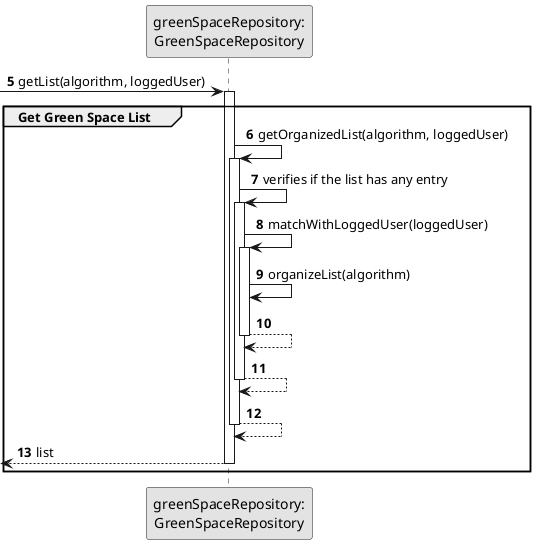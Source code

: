 @startuml
skinparam monochrome true
skinparam packageStyle rectangle
skinparam shadowing false

autonumber

'hide footbox

participant "greenSpaceRepository:\nGreenSpaceRepository" as GreenSpaceRepo

autonumber 5



 -> GreenSpaceRepo: getList(algorithm, loggedUser)

    group Get Green Space List


activate GreenSpaceRepo
GreenSpaceRepo -> GreenSpaceRepo : getOrganizedList(algorithm, loggedUser)
activate GreenSpaceRepo
GreenSpaceRepo -> GreenSpaceRepo : verifies if the list has any entry
activate GreenSpaceRepo
GreenSpaceRepo -> GreenSpaceRepo : matchWithLoggedUser(loggedUser)
activate GreenSpaceRepo
GreenSpaceRepo -> GreenSpaceRepo : organizeList(algorithm)
GreenSpaceRepo --> GreenSpaceRepo
deactivate GreenSpaceRepo
GreenSpaceRepo --> GreenSpaceRepo
deactivate GreenSpaceRepo
GreenSpaceRepo --> GreenSpaceRepo
deactivate GreenSpaceRepo
<-- GreenSpaceRepo  :list
deactivate GreenSpaceRepo


    end


@enduml